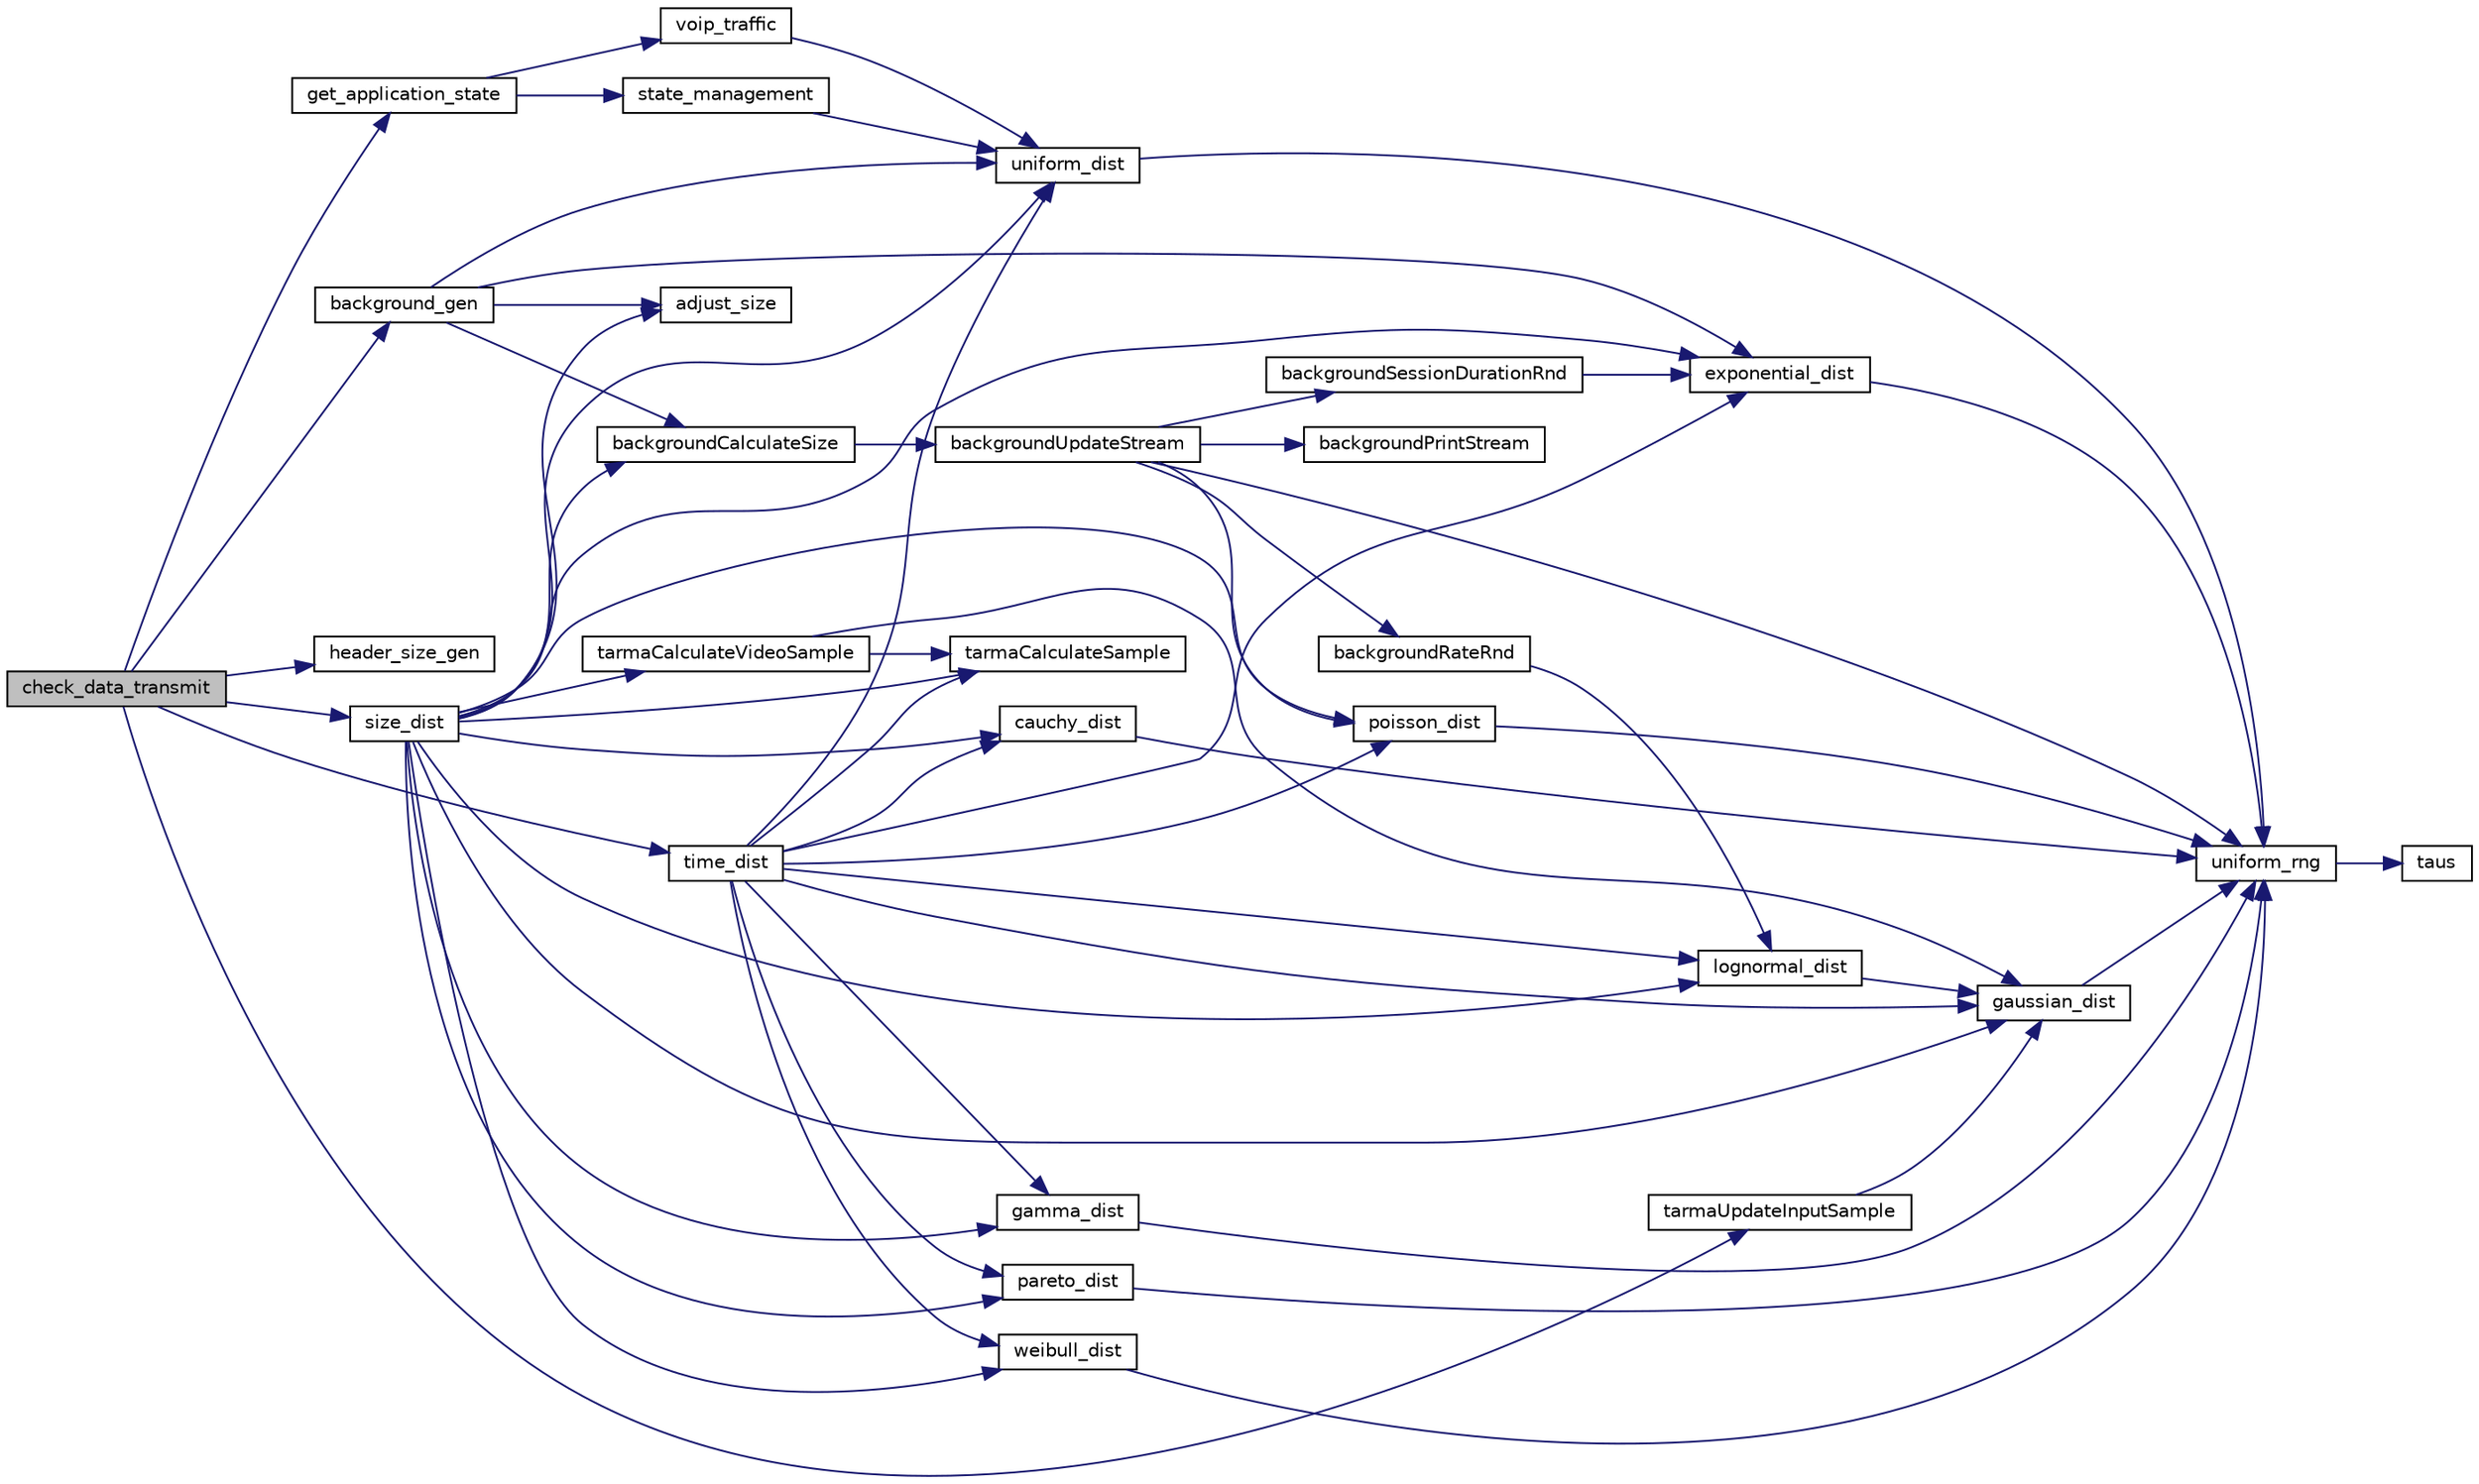 digraph "check_data_transmit"
{
 // LATEX_PDF_SIZE
  edge [fontname="Helvetica",fontsize="10",labelfontname="Helvetica",labelfontsize="10"];
  node [fontname="Helvetica",fontsize="10",shape=record];
  rankdir="LR";
  Node1 [label="check_data_transmit",height=0.2,width=0.4,color="black", fillcolor="grey75", style="filled", fontcolor="black",tooltip=" "];
  Node1 -> Node2 [color="midnightblue",fontsize="10",style="solid",fontname="Helvetica"];
  Node2 [label="background_gen",height=0.2,width=0.4,color="black", fillcolor="white", style="filled",URL="$otg__tx_8c.html#a606f12a6a84a299599ed708826db7abf",tooltip="manage idt and packet size for the backgrounf traffic."];
  Node2 -> Node3 [color="midnightblue",fontsize="10",style="solid",fontname="Helvetica"];
  Node3 [label="adjust_size",height=0.2,width=0.4,color="black", fillcolor="white", style="filled",URL="$otg__tx_8c.html#a54266d6d16496d39dfabb03e6eb660f9",tooltip="adjuste the generated packet size when size<min or size>max"];
  Node2 -> Node4 [color="midnightblue",fontsize="10",style="solid",fontname="Helvetica"];
  Node4 [label="backgroundCalculateSize",height=0.2,width=0.4,color="black", fillcolor="white", style="filled",URL="$otg__models_8c.html#afeccd85a9555a9660ed45e13a6340024",tooltip=" "];
  Node4 -> Node5 [color="midnightblue",fontsize="10",style="solid",fontname="Helvetica"];
  Node5 [label="backgroundUpdateStream",height=0.2,width=0.4,color="black", fillcolor="white", style="filled",URL="$otg__models_8c.html#ad0d0ebf21f39f8d00fabfd86637a8e14",tooltip=" "];
  Node5 -> Node6 [color="midnightblue",fontsize="10",style="solid",fontname="Helvetica"];
  Node6 [label="backgroundPrintStream",height=0.2,width=0.4,color="black", fillcolor="white", style="filled",URL="$otg__models_8c.html#a260b9583693352ce68ee5f1fdb0d1e0c",tooltip=" "];
  Node5 -> Node7 [color="midnightblue",fontsize="10",style="solid",fontname="Helvetica"];
  Node7 [label="backgroundRateRnd",height=0.2,width=0.4,color="black", fillcolor="white", style="filled",URL="$otg__models_8c.html#a82f3ae98276fd6487b76f5238f2b7d03",tooltip=" "];
  Node7 -> Node8 [color="midnightblue",fontsize="10",style="solid",fontname="Helvetica"];
  Node8 [label="lognormal_dist",height=0.2,width=0.4,color="black", fillcolor="white", style="filled",URL="$oml_8c.html#a2573a6daebc0a7d4785ac7deaf336dc1",tooltip="generates random numbers for the log normal distribution with mean parameter and standard deviation p..."];
  Node8 -> Node9 [color="midnightblue",fontsize="10",style="solid",fontname="Helvetica"];
  Node9 [label="gaussian_dist",height=0.2,width=0.4,color="black", fillcolor="white", style="filled",URL="$oml_8c.html#a256026f4011ad3c63c4a5f79ba6c2aaa",tooltip=" "];
  Node9 -> Node10 [color="midnightblue",fontsize="10",style="solid",fontname="Helvetica"];
  Node10 [label="uniform_rng",height=0.2,width=0.4,color="black", fillcolor="white", style="filled",URL="$oml_8c.html#a8451bb33f8030cc168c63d60812921f4",tooltip="generates uniform random number with algo: wichman_hill / random() / Taus"];
  Node10 -> Node11 [color="midnightblue",fontsize="10",style="solid",fontname="Helvetica"];
  Node11 [label="taus",height=0.2,width=0.4,color="black", fillcolor="white", style="filled",URL="$oml_8h.html#a362f00415eaebca7255f9c4d08bd9fd6",tooltip="compute random number"];
  Node5 -> Node12 [color="midnightblue",fontsize="10",style="solid",fontname="Helvetica"];
  Node12 [label="backgroundSessionDurationRnd",height=0.2,width=0.4,color="black", fillcolor="white", style="filled",URL="$otg__models_8c.html#aa1bdd73662525153aaec8f96e52e9840",tooltip=" "];
  Node12 -> Node13 [color="midnightblue",fontsize="10",style="solid",fontname="Helvetica"];
  Node13 [label="exponential_dist",height=0.2,width=0.4,color="black", fillcolor="white", style="filled",URL="$oml_8c.html#aa7b93c1af2503846f0d2c0380b9e6ac4",tooltip=" "];
  Node13 -> Node10 [color="midnightblue",fontsize="10",style="solid",fontname="Helvetica"];
  Node5 -> Node14 [color="midnightblue",fontsize="10",style="solid",fontname="Helvetica"];
  Node14 [label="poisson_dist",height=0.2,width=0.4,color="black", fillcolor="white", style="filled",URL="$oml_8c.html#a43bb38a1ace16507de30f6ac57f3cc6f",tooltip="generates random numbers for the poisson distribution"];
  Node14 -> Node10 [color="midnightblue",fontsize="10",style="solid",fontname="Helvetica"];
  Node5 -> Node10 [color="midnightblue",fontsize="10",style="solid",fontname="Helvetica"];
  Node2 -> Node13 [color="midnightblue",fontsize="10",style="solid",fontname="Helvetica"];
  Node2 -> Node15 [color="midnightblue",fontsize="10",style="solid",fontname="Helvetica"];
  Node15 [label="uniform_dist",height=0.2,width=0.4,color="black", fillcolor="white", style="filled",URL="$oml_8c.html#abeca771ea67cf5db27b9c8489b16b120",tooltip=" "];
  Node15 -> Node10 [color="midnightblue",fontsize="10",style="solid",fontname="Helvetica"];
  Node1 -> Node16 [color="midnightblue",fontsize="10",style="solid",fontname="Helvetica"];
  Node16 [label="get_application_state",height=0.2,width=0.4,color="black", fillcolor="white", style="filled",URL="$otg__tx_8c.html#aecfeb40144acfc6d5e1bd6e10d8a5adb",tooltip=" "];
  Node16 -> Node17 [color="midnightblue",fontsize="10",style="solid",fontname="Helvetica"];
  Node17 [label="state_management",height=0.2,width=0.4,color="black", fillcolor="white", style="filled",URL="$otg__tx_8c.html#ab167869a649c9ec86a25a7b6fef956a0",tooltip=" "];
  Node17 -> Node15 [color="midnightblue",fontsize="10",style="solid",fontname="Helvetica"];
  Node16 -> Node18 [color="midnightblue",fontsize="10",style="solid",fontname="Helvetica"];
  Node18 [label="voip_traffic",height=0.2,width=0.4,color="black", fillcolor="white", style="filled",URL="$otg__tx_8c.html#aaf779e5dc1bf809261875b42f2c18b5a",tooltip=" "];
  Node18 -> Node15 [color="midnightblue",fontsize="10",style="solid",fontname="Helvetica"];
  Node1 -> Node19 [color="midnightblue",fontsize="10",style="solid",fontname="Helvetica"];
  Node19 [label="header_size_gen",height=0.2,width=0.4,color="black", fillcolor="white", style="filled",URL="$otg__tx_8c.html#a44e2acfc15ec0db1a7f0b1ceca4e89fd",tooltip=" "];
  Node1 -> Node20 [color="midnightblue",fontsize="10",style="solid",fontname="Helvetica"];
  Node20 [label="size_dist",height=0.2,width=0.4,color="black", fillcolor="white", style="filled",URL="$otg__tx_8c.html#aacf71a59ba441ccfa95ce7e80a34eae9",tooltip=" "];
  Node20 -> Node3 [color="midnightblue",fontsize="10",style="solid",fontname="Helvetica"];
  Node20 -> Node4 [color="midnightblue",fontsize="10",style="solid",fontname="Helvetica"];
  Node20 -> Node21 [color="midnightblue",fontsize="10",style="solid",fontname="Helvetica"];
  Node21 [label="cauchy_dist",height=0.2,width=0.4,color="black", fillcolor="white", style="filled",URL="$oml_8c.html#a017469e745dc3dd187bc5c214cdf02a9",tooltip="generates random numbers for the cauchy distribution with scale parameter, and shape parameter."];
  Node21 -> Node10 [color="midnightblue",fontsize="10",style="solid",fontname="Helvetica"];
  Node20 -> Node13 [color="midnightblue",fontsize="10",style="solid",fontname="Helvetica"];
  Node20 -> Node22 [color="midnightblue",fontsize="10",style="solid",fontname="Helvetica"];
  Node22 [label="gamma_dist",height=0.2,width=0.4,color="black", fillcolor="white", style="filled",URL="$oml_8c.html#a280cb1cf08762b72cff140eeb9ff485c",tooltip="generates random numbers for the gamma distribution with scale parameter, and shape parameter."];
  Node22 -> Node10 [color="midnightblue",fontsize="10",style="solid",fontname="Helvetica"];
  Node20 -> Node9 [color="midnightblue",fontsize="10",style="solid",fontname="Helvetica"];
  Node20 -> Node8 [color="midnightblue",fontsize="10",style="solid",fontname="Helvetica"];
  Node20 -> Node23 [color="midnightblue",fontsize="10",style="solid",fontname="Helvetica"];
  Node23 [label="pareto_dist",height=0.2,width=0.4,color="black", fillcolor="white", style="filled",URL="$oml_8c.html#a28d4cd4860486324d1571e48a1f78ff6",tooltip="enerates random numbers for the pareto distribution with scale parameter, and shape parameter."];
  Node23 -> Node10 [color="midnightblue",fontsize="10",style="solid",fontname="Helvetica"];
  Node20 -> Node14 [color="midnightblue",fontsize="10",style="solid",fontname="Helvetica"];
  Node20 -> Node24 [color="midnightblue",fontsize="10",style="solid",fontname="Helvetica"];
  Node24 [label="tarmaCalculateSample",height=0.2,width=0.4,color="black", fillcolor="white", style="filled",URL="$otg__models_8c.html#a370960c2b4cedf00710a97f39e40f18e",tooltip=" "];
  Node20 -> Node25 [color="midnightblue",fontsize="10",style="solid",fontname="Helvetica"];
  Node25 [label="tarmaCalculateVideoSample",height=0.2,width=0.4,color="black", fillcolor="white", style="filled",URL="$otg__models_8c.html#a1d319eb085239c4d9b7c0ecc5c6a9cfc",tooltip=" "];
  Node25 -> Node9 [color="midnightblue",fontsize="10",style="solid",fontname="Helvetica"];
  Node25 -> Node24 [color="midnightblue",fontsize="10",style="solid",fontname="Helvetica"];
  Node20 -> Node15 [color="midnightblue",fontsize="10",style="solid",fontname="Helvetica"];
  Node20 -> Node26 [color="midnightblue",fontsize="10",style="solid",fontname="Helvetica"];
  Node26 [label="weibull_dist",height=0.2,width=0.4,color="black", fillcolor="white", style="filled",URL="$oml_8c.html#a31ae7ec4f3e35775ac60f6c0a58e807a",tooltip="generates random numbers for the Weibull distribution with scale parameter, and shape parameter."];
  Node26 -> Node10 [color="midnightblue",fontsize="10",style="solid",fontname="Helvetica"];
  Node1 -> Node27 [color="midnightblue",fontsize="10",style="solid",fontname="Helvetica"];
  Node27 [label="tarmaUpdateInputSample",height=0.2,width=0.4,color="black", fillcolor="white", style="filled",URL="$otg__models_8c.html#a4ec3bd3dc5b07fed91f3ce44c49bdf9c",tooltip=" "];
  Node27 -> Node9 [color="midnightblue",fontsize="10",style="solid",fontname="Helvetica"];
  Node1 -> Node28 [color="midnightblue",fontsize="10",style="solid",fontname="Helvetica"];
  Node28 [label="time_dist",height=0.2,width=0.4,color="black", fillcolor="white", style="filled",URL="$otg__tx_8c.html#a089aa3bcbee8a87411ebca06d7bdb010",tooltip=" "];
  Node28 -> Node21 [color="midnightblue",fontsize="10",style="solid",fontname="Helvetica"];
  Node28 -> Node13 [color="midnightblue",fontsize="10",style="solid",fontname="Helvetica"];
  Node28 -> Node22 [color="midnightblue",fontsize="10",style="solid",fontname="Helvetica"];
  Node28 -> Node9 [color="midnightblue",fontsize="10",style="solid",fontname="Helvetica"];
  Node28 -> Node8 [color="midnightblue",fontsize="10",style="solid",fontname="Helvetica"];
  Node28 -> Node23 [color="midnightblue",fontsize="10",style="solid",fontname="Helvetica"];
  Node28 -> Node14 [color="midnightblue",fontsize="10",style="solid",fontname="Helvetica"];
  Node28 -> Node24 [color="midnightblue",fontsize="10",style="solid",fontname="Helvetica"];
  Node28 -> Node15 [color="midnightblue",fontsize="10",style="solid",fontname="Helvetica"];
  Node28 -> Node26 [color="midnightblue",fontsize="10",style="solid",fontname="Helvetica"];
}
